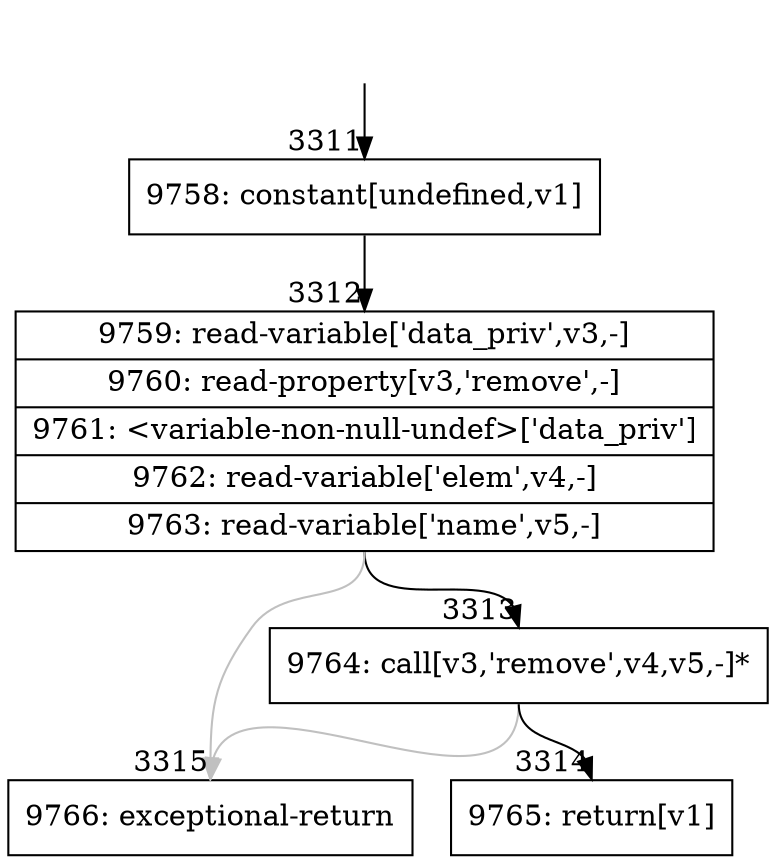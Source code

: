 digraph {
rankdir="TD"
BB_entry219[shape=none,label=""];
BB_entry219 -> BB3311 [tailport=s, headport=n, headlabel="    3311"]
BB3311 [shape=record label="{9758: constant[undefined,v1]}" ] 
BB3311 -> BB3312 [tailport=s, headport=n, headlabel="      3312"]
BB3312 [shape=record label="{9759: read-variable['data_priv',v3,-]|9760: read-property[v3,'remove',-]|9761: \<variable-non-null-undef\>['data_priv']|9762: read-variable['elem',v4,-]|9763: read-variable['name',v5,-]}" ] 
BB3312 -> BB3313 [tailport=s, headport=n, headlabel="      3313"]
BB3312 -> BB3315 [tailport=s, headport=n, color=gray, headlabel="      3315"]
BB3313 [shape=record label="{9764: call[v3,'remove',v4,v5,-]*}" ] 
BB3313 -> BB3314 [tailport=s, headport=n, headlabel="      3314"]
BB3313 -> BB3315 [tailport=s, headport=n, color=gray]
BB3314 [shape=record label="{9765: return[v1]}" ] 
BB3315 [shape=record label="{9766: exceptional-return}" ] 
}
